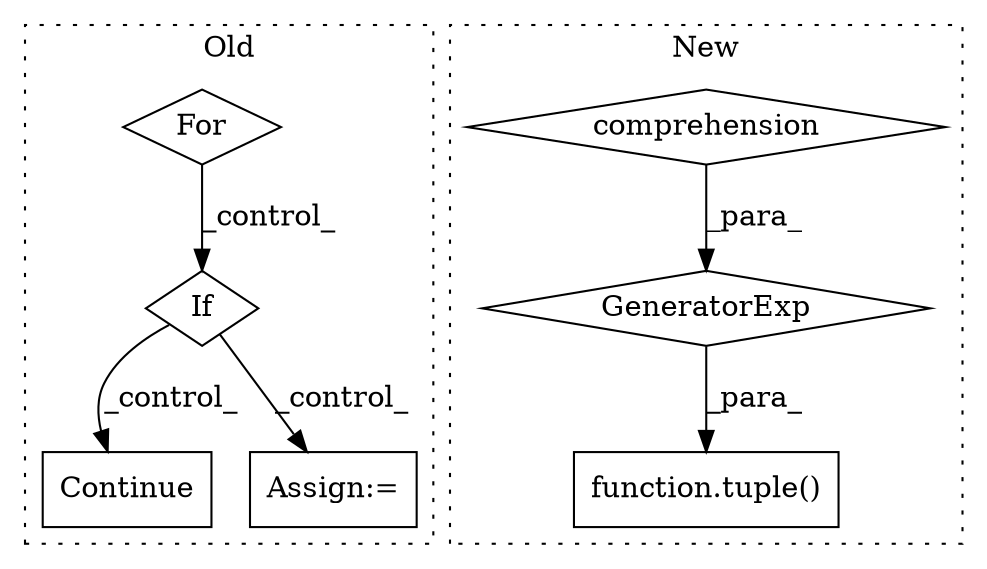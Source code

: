 digraph G {
subgraph cluster0 {
1 [label="Continue" a="43" s="7465" l="8" shape="box"];
4 [label="If" a="96" s="7402" l="3" shape="diamond"];
5 [label="For" a="107" s="7148,7241" l="4,30" shape="diamond"];
7 [label="Assign:=" a="68" s="7710" l="3" shape="box"];
label = "Old";
style="dotted";
}
subgraph cluster1 {
2 [label="GeneratorExp" a="55" s="7521" l="17" shape="diamond"];
3 [label="comprehension" a="45" s="7603" l="3" shape="diamond"];
6 [label="function.tuple()" a="75" s="7486,7538" l="35,145" shape="box"];
label = "New";
style="dotted";
}
2 -> 6 [label="_para_"];
3 -> 2 [label="_para_"];
4 -> 1 [label="_control_"];
4 -> 7 [label="_control_"];
5 -> 4 [label="_control_"];
}